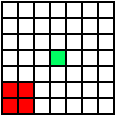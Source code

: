 <mxfile version="20.8.20" type="github">
  <diagram name="Page-1" id="-J_leRDVVXTCaDoyGeOd">
    <mxGraphModel dx="118" dy="71" grid="0" gridSize="2" guides="1" tooltips="1" connect="1" arrows="1" fold="1" page="1" pageScale="1" pageWidth="850" pageHeight="1100" background="#ffffff" math="0" shadow="0">
      <root>
        <mxCell id="0" />
        <mxCell id="1" parent="0" />
        <mxCell id="GdRpbqoHhdwrMtE_hi2a-1" value="" style="whiteSpace=wrap;html=1;aspect=fixed;" vertex="1" parent="1">
          <mxGeometry x="360" y="240" width="8" height="8" as="geometry" />
        </mxCell>
        <mxCell id="GdRpbqoHhdwrMtE_hi2a-3" value="" style="whiteSpace=wrap;html=1;aspect=fixed;" vertex="1" parent="1">
          <mxGeometry x="360" y="248" width="8" height="8" as="geometry" />
        </mxCell>
        <mxCell id="GdRpbqoHhdwrMtE_hi2a-4" value="" style="whiteSpace=wrap;html=1;aspect=fixed;" vertex="1" parent="1">
          <mxGeometry x="368" y="240" width="8" height="8" as="geometry" />
        </mxCell>
        <mxCell id="GdRpbqoHhdwrMtE_hi2a-5" value="" style="whiteSpace=wrap;html=1;aspect=fixed;" vertex="1" parent="1">
          <mxGeometry x="368" y="248" width="8" height="8" as="geometry" />
        </mxCell>
        <mxCell id="GdRpbqoHhdwrMtE_hi2a-6" value="" style="whiteSpace=wrap;html=1;aspect=fixed;" vertex="1" parent="1">
          <mxGeometry x="360" y="256" width="8" height="8" as="geometry" />
        </mxCell>
        <mxCell id="GdRpbqoHhdwrMtE_hi2a-7" value="" style="whiteSpace=wrap;html=1;aspect=fixed;" vertex="1" parent="1">
          <mxGeometry x="376" y="240" width="8" height="8" as="geometry" />
        </mxCell>
        <mxCell id="GdRpbqoHhdwrMtE_hi2a-8" value="" style="whiteSpace=wrap;html=1;aspect=fixed;" vertex="1" parent="1">
          <mxGeometry x="376" y="248" width="8" height="8" as="geometry" />
        </mxCell>
        <mxCell id="GdRpbqoHhdwrMtE_hi2a-9" value="" style="whiteSpace=wrap;html=1;aspect=fixed;" vertex="1" parent="1">
          <mxGeometry x="376" y="256" width="8" height="8" as="geometry" />
        </mxCell>
        <mxCell id="GdRpbqoHhdwrMtE_hi2a-11" value="" style="whiteSpace=wrap;html=1;aspect=fixed;" vertex="1" parent="1">
          <mxGeometry x="368" y="256" width="8" height="8" as="geometry" />
        </mxCell>
        <mxCell id="GdRpbqoHhdwrMtE_hi2a-12" value="" style="whiteSpace=wrap;html=1;aspect=fixed;" vertex="1" parent="1">
          <mxGeometry x="384" y="240" width="8" height="8" as="geometry" />
        </mxCell>
        <mxCell id="GdRpbqoHhdwrMtE_hi2a-13" value="" style="whiteSpace=wrap;html=1;aspect=fixed;" vertex="1" parent="1">
          <mxGeometry x="384" y="248" width="8" height="8" as="geometry" />
        </mxCell>
        <mxCell id="GdRpbqoHhdwrMtE_hi2a-14" value="" style="whiteSpace=wrap;html=1;aspect=fixed;" vertex="1" parent="1">
          <mxGeometry x="392" y="240" width="8" height="8" as="geometry" />
        </mxCell>
        <mxCell id="GdRpbqoHhdwrMtE_hi2a-15" value="" style="whiteSpace=wrap;html=1;aspect=fixed;" vertex="1" parent="1">
          <mxGeometry x="392" y="248" width="8" height="8" as="geometry" />
        </mxCell>
        <mxCell id="GdRpbqoHhdwrMtE_hi2a-16" value="" style="whiteSpace=wrap;html=1;aspect=fixed;" vertex="1" parent="1">
          <mxGeometry x="384" y="256" width="8" height="8" as="geometry" />
        </mxCell>
        <mxCell id="GdRpbqoHhdwrMtE_hi2a-17" value="" style="whiteSpace=wrap;html=1;aspect=fixed;" vertex="1" parent="1">
          <mxGeometry x="400" y="240" width="8" height="8" as="geometry" />
        </mxCell>
        <mxCell id="GdRpbqoHhdwrMtE_hi2a-18" value="" style="whiteSpace=wrap;html=1;aspect=fixed;" vertex="1" parent="1">
          <mxGeometry x="400" y="248" width="8" height="8" as="geometry" />
        </mxCell>
        <mxCell id="GdRpbqoHhdwrMtE_hi2a-19" value="" style="whiteSpace=wrap;html=1;aspect=fixed;" vertex="1" parent="1">
          <mxGeometry x="400" y="256" width="8" height="8" as="geometry" />
        </mxCell>
        <mxCell id="GdRpbqoHhdwrMtE_hi2a-20" value="" style="whiteSpace=wrap;html=1;aspect=fixed;" vertex="1" parent="1">
          <mxGeometry x="392" y="256" width="8" height="8" as="geometry" />
        </mxCell>
        <mxCell id="GdRpbqoHhdwrMtE_hi2a-21" value="" style="whiteSpace=wrap;html=1;aspect=fixed;" vertex="1" parent="1">
          <mxGeometry x="360" y="264" width="8" height="8" as="geometry" />
        </mxCell>
        <mxCell id="GdRpbqoHhdwrMtE_hi2a-22" value="" style="whiteSpace=wrap;html=1;aspect=fixed;" vertex="1" parent="1">
          <mxGeometry x="360" y="272" width="8" height="8" as="geometry" />
        </mxCell>
        <mxCell id="GdRpbqoHhdwrMtE_hi2a-23" value="" style="whiteSpace=wrap;html=1;aspect=fixed;" vertex="1" parent="1">
          <mxGeometry x="368" y="264" width="8" height="8" as="geometry" />
        </mxCell>
        <mxCell id="GdRpbqoHhdwrMtE_hi2a-24" value="" style="whiteSpace=wrap;html=1;aspect=fixed;" vertex="1" parent="1">
          <mxGeometry x="368" y="272" width="8" height="8" as="geometry" />
        </mxCell>
        <mxCell id="GdRpbqoHhdwrMtE_hi2a-25" value="" style="whiteSpace=wrap;html=1;aspect=fixed;" vertex="1" parent="1">
          <mxGeometry x="360" y="280" width="8" height="8" as="geometry" />
        </mxCell>
        <mxCell id="GdRpbqoHhdwrMtE_hi2a-26" value="" style="whiteSpace=wrap;html=1;aspect=fixed;" vertex="1" parent="1">
          <mxGeometry x="376" y="264" width="8" height="8" as="geometry" />
        </mxCell>
        <mxCell id="GdRpbqoHhdwrMtE_hi2a-27" value="" style="whiteSpace=wrap;html=1;aspect=fixed;" vertex="1" parent="1">
          <mxGeometry x="376" y="272" width="8" height="8" as="geometry" />
        </mxCell>
        <mxCell id="GdRpbqoHhdwrMtE_hi2a-28" value="" style="whiteSpace=wrap;html=1;aspect=fixed;" vertex="1" parent="1">
          <mxGeometry x="376" y="280" width="8" height="8" as="geometry" />
        </mxCell>
        <mxCell id="GdRpbqoHhdwrMtE_hi2a-29" value="" style="whiteSpace=wrap;html=1;aspect=fixed;" vertex="1" parent="1">
          <mxGeometry x="368" y="280" width="8" height="8" as="geometry" />
        </mxCell>
        <mxCell id="GdRpbqoHhdwrMtE_hi2a-30" value="" style="whiteSpace=wrap;html=1;aspect=fixed;fillColor=#00ff62;" vertex="1" parent="1">
          <mxGeometry x="384" y="264" width="8" height="8" as="geometry" />
        </mxCell>
        <mxCell id="GdRpbqoHhdwrMtE_hi2a-31" value="" style="whiteSpace=wrap;html=1;aspect=fixed;" vertex="1" parent="1">
          <mxGeometry x="384" y="272" width="8" height="8" as="geometry" />
        </mxCell>
        <mxCell id="GdRpbqoHhdwrMtE_hi2a-32" value="" style="whiteSpace=wrap;html=1;aspect=fixed;" vertex="1" parent="1">
          <mxGeometry x="392" y="264" width="8" height="8" as="geometry" />
        </mxCell>
        <mxCell id="GdRpbqoHhdwrMtE_hi2a-33" value="" style="whiteSpace=wrap;html=1;aspect=fixed;" vertex="1" parent="1">
          <mxGeometry x="392" y="272" width="8" height="8" as="geometry" />
        </mxCell>
        <mxCell id="GdRpbqoHhdwrMtE_hi2a-34" value="" style="whiteSpace=wrap;html=1;aspect=fixed;" vertex="1" parent="1">
          <mxGeometry x="384" y="280" width="8" height="8" as="geometry" />
        </mxCell>
        <mxCell id="GdRpbqoHhdwrMtE_hi2a-35" value="" style="whiteSpace=wrap;html=1;aspect=fixed;" vertex="1" parent="1">
          <mxGeometry x="400" y="264" width="8" height="8" as="geometry" />
        </mxCell>
        <mxCell id="GdRpbqoHhdwrMtE_hi2a-36" value="" style="whiteSpace=wrap;html=1;aspect=fixed;" vertex="1" parent="1">
          <mxGeometry x="400" y="272" width="8" height="8" as="geometry" />
        </mxCell>
        <mxCell id="GdRpbqoHhdwrMtE_hi2a-37" value="" style="whiteSpace=wrap;html=1;aspect=fixed;" vertex="1" parent="1">
          <mxGeometry x="400" y="280" width="8" height="8" as="geometry" />
        </mxCell>
        <mxCell id="GdRpbqoHhdwrMtE_hi2a-38" value="" style="whiteSpace=wrap;html=1;aspect=fixed;" vertex="1" parent="1">
          <mxGeometry x="392" y="280" width="8" height="8" as="geometry" />
        </mxCell>
        <mxCell id="GdRpbqoHhdwrMtE_hi2a-51" value="" style="whiteSpace=wrap;html=1;aspect=fixed;fillColor=#ff0000;" vertex="1" parent="1">
          <mxGeometry x="360" y="288" width="8" height="8" as="geometry" />
        </mxCell>
        <mxCell id="GdRpbqoHhdwrMtE_hi2a-52" value="" style="whiteSpace=wrap;html=1;aspect=fixed;" vertex="1" parent="1">
          <mxGeometry x="368" y="288" width="8" height="8" as="geometry" />
        </mxCell>
        <mxCell id="GdRpbqoHhdwrMtE_hi2a-54" value="" style="whiteSpace=wrap;html=1;aspect=fixed;" vertex="1" parent="1">
          <mxGeometry x="376" y="288" width="8" height="8" as="geometry" />
        </mxCell>
        <mxCell id="GdRpbqoHhdwrMtE_hi2a-57" value="" style="whiteSpace=wrap;html=1;aspect=fixed;" vertex="1" parent="1">
          <mxGeometry x="384" y="288" width="8" height="8" as="geometry" />
        </mxCell>
        <mxCell id="GdRpbqoHhdwrMtE_hi2a-58" value="" style="whiteSpace=wrap;html=1;aspect=fixed;" vertex="1" parent="1">
          <mxGeometry x="392" y="288" width="8" height="8" as="geometry" />
        </mxCell>
        <mxCell id="GdRpbqoHhdwrMtE_hi2a-60" value="" style="whiteSpace=wrap;html=1;aspect=fixed;" vertex="1" parent="1">
          <mxGeometry x="400" y="288" width="8" height="8" as="geometry" />
        </mxCell>
        <mxCell id="GdRpbqoHhdwrMtE_hi2a-115" value="" style="whiteSpace=wrap;html=1;aspect=fixed;" vertex="1" parent="1">
          <mxGeometry x="408" y="240" width="8" height="8" as="geometry" />
        </mxCell>
        <mxCell id="GdRpbqoHhdwrMtE_hi2a-116" value="" style="whiteSpace=wrap;html=1;aspect=fixed;" vertex="1" parent="1">
          <mxGeometry x="408" y="248" width="8" height="8" as="geometry" />
        </mxCell>
        <mxCell id="GdRpbqoHhdwrMtE_hi2a-117" value="" style="whiteSpace=wrap;html=1;aspect=fixed;" vertex="1" parent="1">
          <mxGeometry x="408" y="256" width="8" height="8" as="geometry" />
        </mxCell>
        <mxCell id="GdRpbqoHhdwrMtE_hi2a-127" value="" style="whiteSpace=wrap;html=1;aspect=fixed;" vertex="1" parent="1">
          <mxGeometry x="408" y="264" width="8" height="8" as="geometry" />
        </mxCell>
        <mxCell id="GdRpbqoHhdwrMtE_hi2a-128" value="" style="whiteSpace=wrap;html=1;aspect=fixed;" vertex="1" parent="1">
          <mxGeometry x="408" y="272" width="8" height="8" as="geometry" />
        </mxCell>
        <mxCell id="GdRpbqoHhdwrMtE_hi2a-129" value="" style="whiteSpace=wrap;html=1;aspect=fixed;" vertex="1" parent="1">
          <mxGeometry x="408" y="280" width="8" height="8" as="geometry" />
        </mxCell>
        <mxCell id="GdRpbqoHhdwrMtE_hi2a-139" value="" style="whiteSpace=wrap;html=1;aspect=fixed;" vertex="1" parent="1">
          <mxGeometry x="408" y="288" width="8" height="8" as="geometry" />
        </mxCell>
        <mxCell id="GdRpbqoHhdwrMtE_hi2a-158" value="" style="whiteSpace=wrap;html=1;aspect=fixed;" vertex="1" parent="1">
          <mxGeometry x="392" y="272" width="8" height="8" as="geometry" />
        </mxCell>
        <mxCell id="GdRpbqoHhdwrMtE_hi2a-159" value="" style="whiteSpace=wrap;html=1;aspect=fixed;" vertex="1" parent="1">
          <mxGeometry x="360" y="280" width="8" height="8" as="geometry" />
        </mxCell>
        <mxCell id="GdRpbqoHhdwrMtE_hi2a-160" value="" style="whiteSpace=wrap;html=1;aspect=fixed;" vertex="1" parent="1">
          <mxGeometry x="392" y="272" width="8" height="8" as="geometry" />
        </mxCell>
        <mxCell id="GdRpbqoHhdwrMtE_hi2a-161" value="" style="whiteSpace=wrap;html=1;aspect=fixed;" vertex="1" parent="1">
          <mxGeometry x="360" y="280" width="8" height="8" as="geometry" />
        </mxCell>
        <mxCell id="GdRpbqoHhdwrMtE_hi2a-162" value="" style="whiteSpace=wrap;html=1;aspect=fixed;" vertex="1" parent="1">
          <mxGeometry x="368" y="280" width="8" height="8" as="geometry" />
        </mxCell>
        <mxCell id="GdRpbqoHhdwrMtE_hi2a-163" value="" style="whiteSpace=wrap;html=1;aspect=fixed;fillColor=#FFFFFF;" vertex="1" parent="1">
          <mxGeometry x="392" y="272" width="8" height="8" as="geometry" />
        </mxCell>
        <mxCell id="GdRpbqoHhdwrMtE_hi2a-164" value="" style="whiteSpace=wrap;html=1;aspect=fixed;fillColor=#ff0000;" vertex="1" parent="1">
          <mxGeometry x="360" y="280" width="8" height="8" as="geometry" />
        </mxCell>
        <mxCell id="GdRpbqoHhdwrMtE_hi2a-165" value="" style="whiteSpace=wrap;html=1;aspect=fixed;fillColor=#ff0000;" vertex="1" parent="1">
          <mxGeometry x="368" y="280" width="8" height="8" as="geometry" />
        </mxCell>
        <mxCell id="GdRpbqoHhdwrMtE_hi2a-166" value="" style="whiteSpace=wrap;html=1;aspect=fixed;fillColor=#ff0000;" vertex="1" parent="1">
          <mxGeometry x="368" y="288" width="8" height="8" as="geometry" />
        </mxCell>
      </root>
    </mxGraphModel>
  </diagram>
</mxfile>
